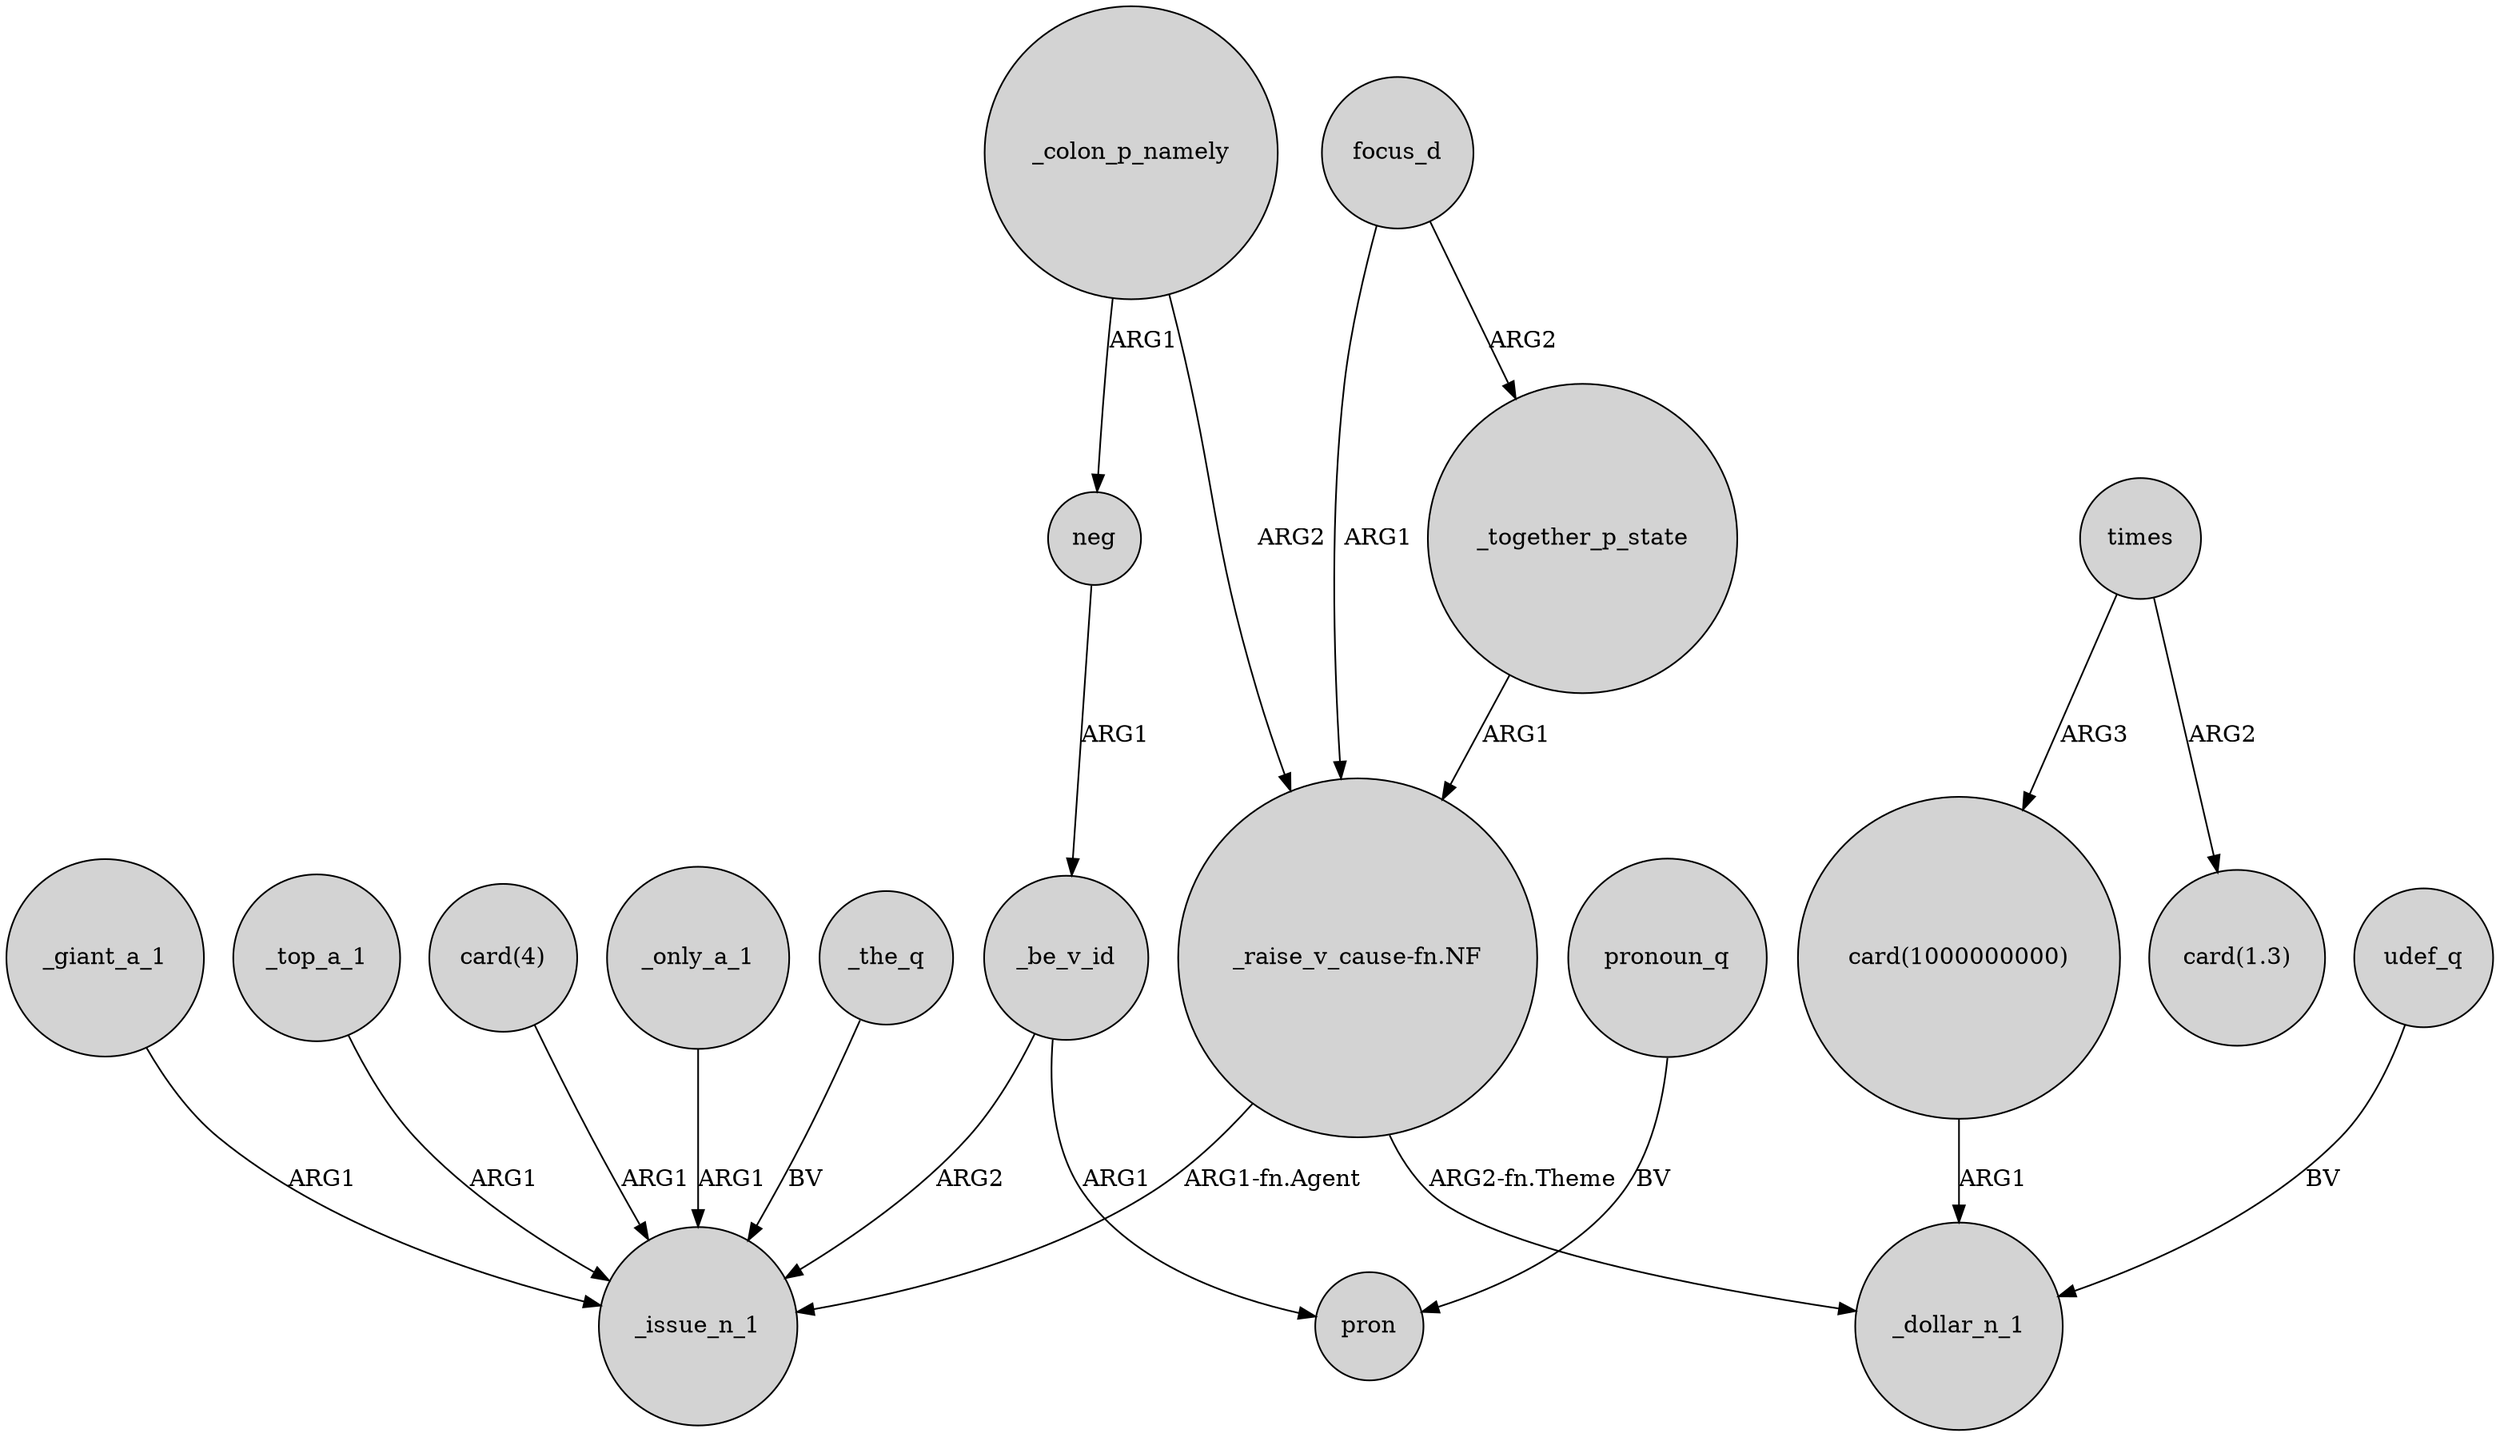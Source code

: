 digraph {
	node [shape=circle style=filled]
	_colon_p_namely -> neg [label=ARG1]
	times -> "card(1.3)" [label=ARG2]
	focus_d -> "_raise_v_cause-fn.NF" [label=ARG1]
	"_raise_v_cause-fn.NF" -> _issue_n_1 [label="ARG1-fn.Agent"]
	_the_q -> _issue_n_1 [label=BV]
	_be_v_id -> pron [label=ARG1]
	times -> "card(1000000000)" [label=ARG3]
	_giant_a_1 -> _issue_n_1 [label=ARG1]
	"_raise_v_cause-fn.NF" -> _dollar_n_1 [label="ARG2-fn.Theme"]
	_together_p_state -> "_raise_v_cause-fn.NF" [label=ARG1]
	pronoun_q -> pron [label=BV]
	_top_a_1 -> _issue_n_1 [label=ARG1]
	focus_d -> _together_p_state [label=ARG2]
	_be_v_id -> _issue_n_1 [label=ARG2]
	"card(4)" -> _issue_n_1 [label=ARG1]
	_colon_p_namely -> "_raise_v_cause-fn.NF" [label=ARG2]
	neg -> _be_v_id [label=ARG1]
	"card(1000000000)" -> _dollar_n_1 [label=ARG1]
	_only_a_1 -> _issue_n_1 [label=ARG1]
	udef_q -> _dollar_n_1 [label=BV]
}
